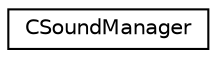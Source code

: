 digraph G
{
  edge [fontname="Helvetica",fontsize="10",labelfontname="Helvetica",labelfontsize="10"];
  node [fontname="Helvetica",fontsize="10",shape=record];
  rankdir="LR";
  Node1 [label="CSoundManager",height=0.2,width=0.4,color="black", fillcolor="white", style="filled",URL="$class_c_sound_manager.html"];
}
